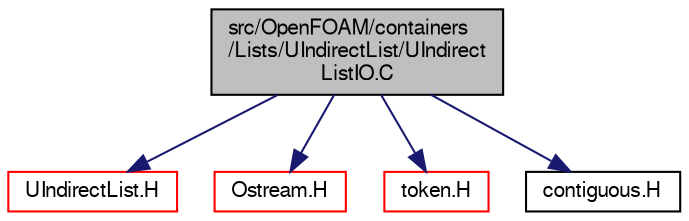 digraph "src/OpenFOAM/containers/Lists/UIndirectList/UIndirectListIO.C"
{
  bgcolor="transparent";
  edge [fontname="FreeSans",fontsize="10",labelfontname="FreeSans",labelfontsize="10"];
  node [fontname="FreeSans",fontsize="10",shape=record];
  Node0 [label="src/OpenFOAM/containers\l/Lists/UIndirectList/UIndirect\lListIO.C",height=0.2,width=0.4,color="black", fillcolor="grey75", style="filled", fontcolor="black"];
  Node0 -> Node1 [color="midnightblue",fontsize="10",style="solid",fontname="FreeSans"];
  Node1 [label="UIndirectList.H",height=0.2,width=0.4,color="red",URL="$a08747.html"];
  Node0 -> Node23 [color="midnightblue",fontsize="10",style="solid",fontname="FreeSans"];
  Node23 [label="Ostream.H",height=0.2,width=0.4,color="red",URL="$a09098.html"];
  Node0 -> Node50 [color="midnightblue",fontsize="10",style="solid",fontname="FreeSans"];
  Node50 [label="token.H",height=0.2,width=0.4,color="red",URL="$a09221.html"];
  Node0 -> Node62 [color="midnightblue",fontsize="10",style="solid",fontname="FreeSans"];
  Node62 [label="contiguous.H",height=0.2,width=0.4,color="black",URL="$a12185.html",tooltip="Template function to specify if the data of a type are contiguous. "];
}
